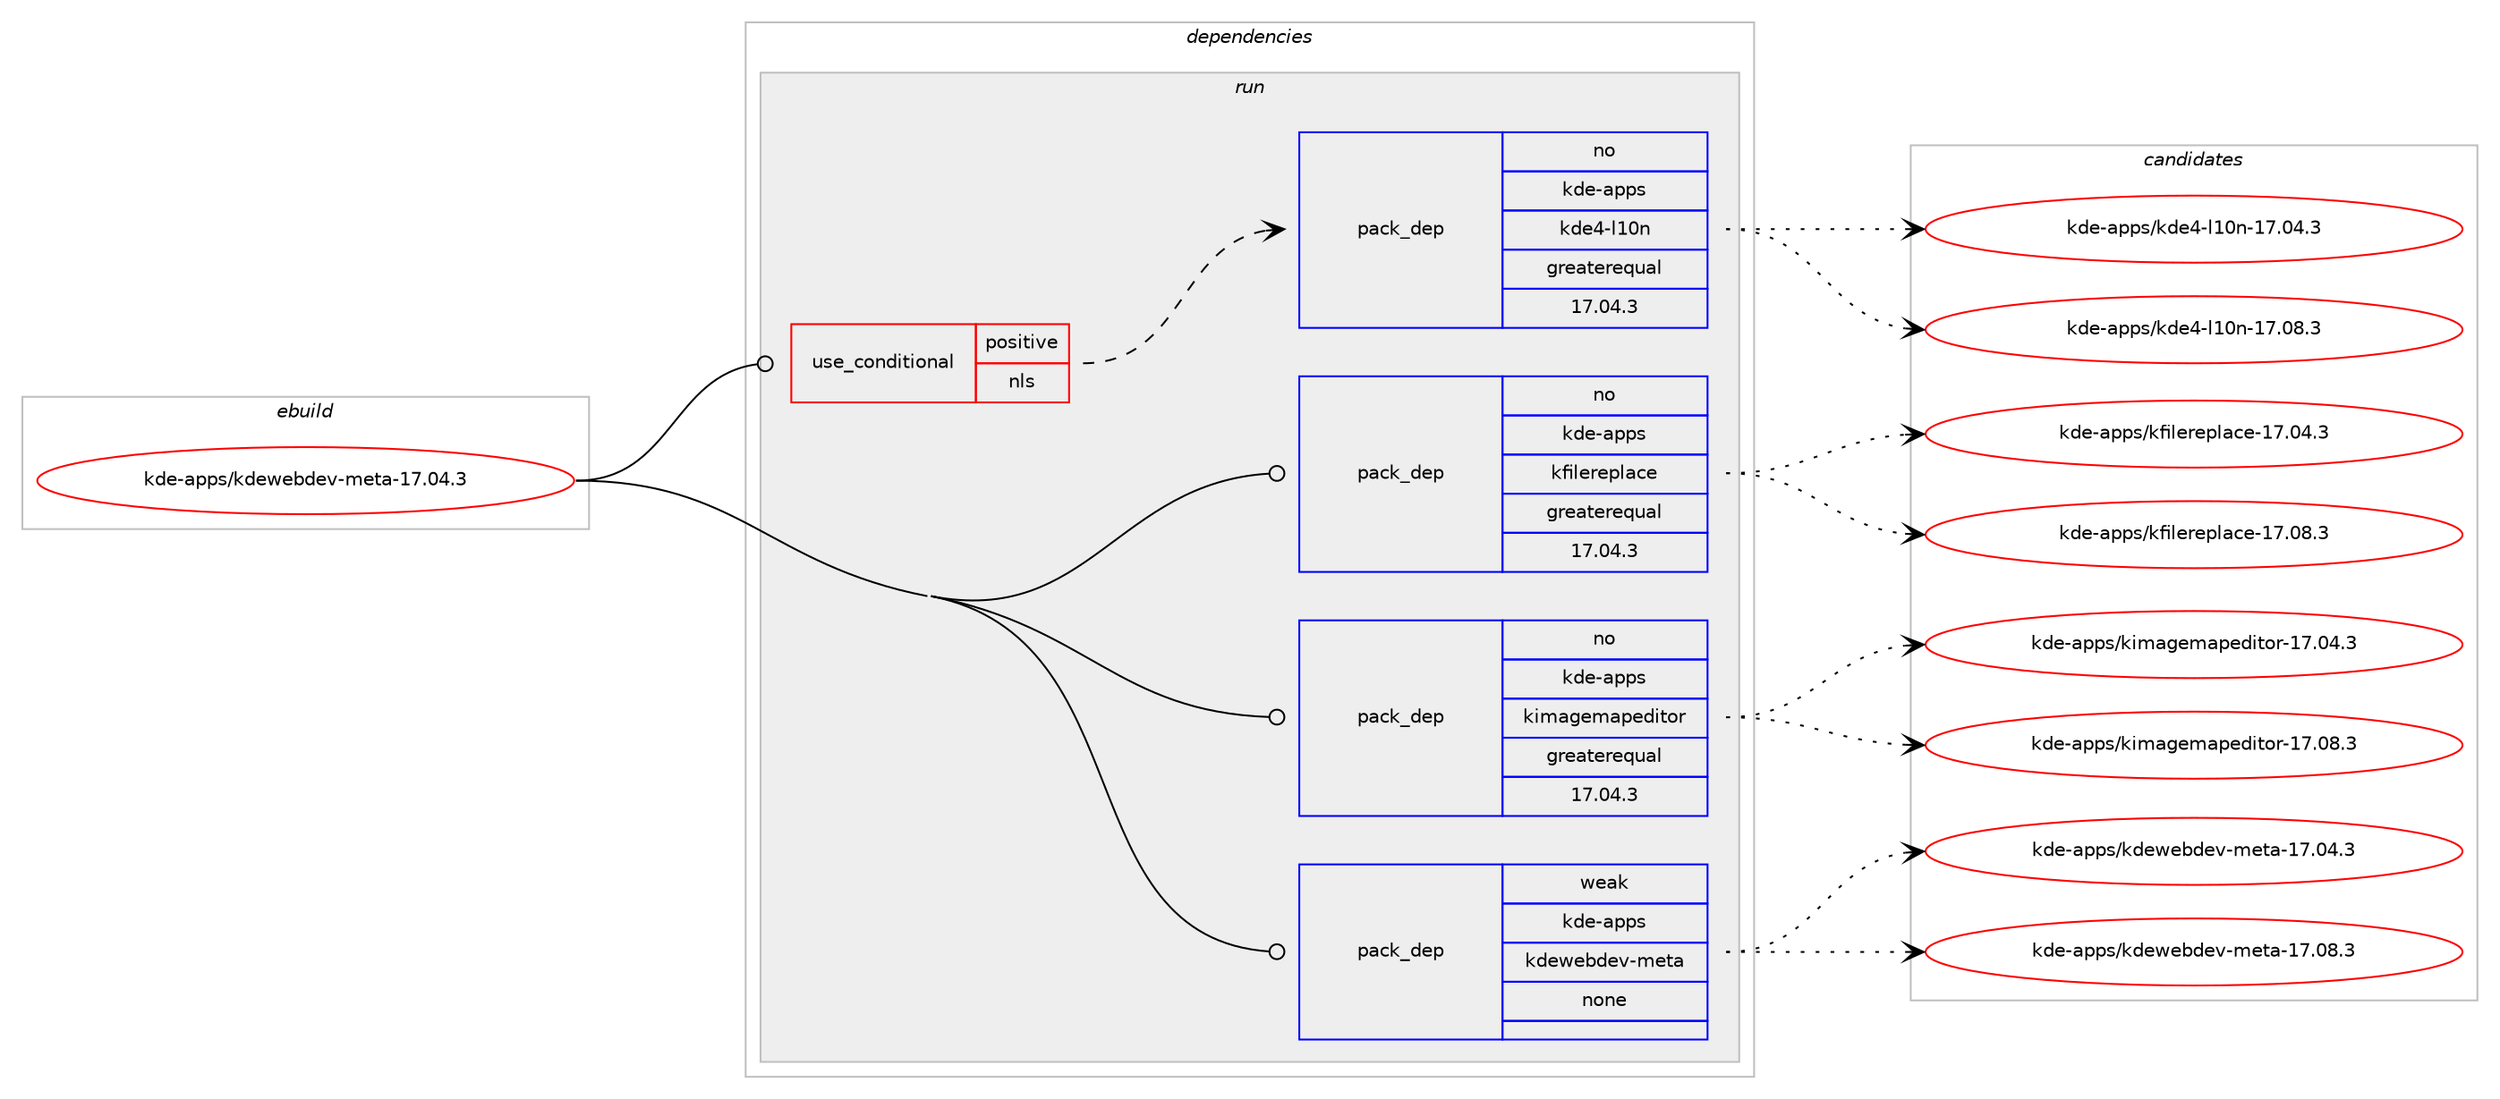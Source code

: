 digraph prolog {

# *************
# Graph options
# *************

newrank=true;
concentrate=true;
compound=true;
graph [rankdir=LR,fontname=Helvetica,fontsize=10,ranksep=1.5];#, ranksep=2.5, nodesep=0.2];
edge  [arrowhead=vee];
node  [fontname=Helvetica,fontsize=10];

# **********
# The ebuild
# **********

subgraph cluster_leftcol {
color=gray;
rank=same;
label=<<i>ebuild</i>>;
id [label="kde-apps/kdewebdev-meta-17.04.3", color=red, width=4, href="../kde-apps/kdewebdev-meta-17.04.3.svg"];
}

# ****************
# The dependencies
# ****************

subgraph cluster_midcol {
color=gray;
label=<<i>dependencies</i>>;
subgraph cluster_compile {
fillcolor="#eeeeee";
style=filled;
label=<<i>compile</i>>;
}
subgraph cluster_compileandrun {
fillcolor="#eeeeee";
style=filled;
label=<<i>compile and run</i>>;
}
subgraph cluster_run {
fillcolor="#eeeeee";
style=filled;
label=<<i>run</i>>;
subgraph cond82731 {
dependency319298 [label=<<TABLE BORDER="0" CELLBORDER="1" CELLSPACING="0" CELLPADDING="4"><TR><TD ROWSPAN="3" CELLPADDING="10">use_conditional</TD></TR><TR><TD>positive</TD></TR><TR><TD>nls</TD></TR></TABLE>>, shape=none, color=red];
subgraph pack231573 {
dependency319299 [label=<<TABLE BORDER="0" CELLBORDER="1" CELLSPACING="0" CELLPADDING="4" WIDTH="220"><TR><TD ROWSPAN="6" CELLPADDING="30">pack_dep</TD></TR><TR><TD WIDTH="110">no</TD></TR><TR><TD>kde-apps</TD></TR><TR><TD>kde4-l10n</TD></TR><TR><TD>greaterequal</TD></TR><TR><TD>17.04.3</TD></TR></TABLE>>, shape=none, color=blue];
}
dependency319298:e -> dependency319299:w [weight=20,style="dashed",arrowhead="vee"];
}
id:e -> dependency319298:w [weight=20,style="solid",arrowhead="odot"];
subgraph pack231574 {
dependency319300 [label=<<TABLE BORDER="0" CELLBORDER="1" CELLSPACING="0" CELLPADDING="4" WIDTH="220"><TR><TD ROWSPAN="6" CELLPADDING="30">pack_dep</TD></TR><TR><TD WIDTH="110">no</TD></TR><TR><TD>kde-apps</TD></TR><TR><TD>kfilereplace</TD></TR><TR><TD>greaterequal</TD></TR><TR><TD>17.04.3</TD></TR></TABLE>>, shape=none, color=blue];
}
id:e -> dependency319300:w [weight=20,style="solid",arrowhead="odot"];
subgraph pack231575 {
dependency319301 [label=<<TABLE BORDER="0" CELLBORDER="1" CELLSPACING="0" CELLPADDING="4" WIDTH="220"><TR><TD ROWSPAN="6" CELLPADDING="30">pack_dep</TD></TR><TR><TD WIDTH="110">no</TD></TR><TR><TD>kde-apps</TD></TR><TR><TD>kimagemapeditor</TD></TR><TR><TD>greaterequal</TD></TR><TR><TD>17.04.3</TD></TR></TABLE>>, shape=none, color=blue];
}
id:e -> dependency319301:w [weight=20,style="solid",arrowhead="odot"];
subgraph pack231576 {
dependency319302 [label=<<TABLE BORDER="0" CELLBORDER="1" CELLSPACING="0" CELLPADDING="4" WIDTH="220"><TR><TD ROWSPAN="6" CELLPADDING="30">pack_dep</TD></TR><TR><TD WIDTH="110">weak</TD></TR><TR><TD>kde-apps</TD></TR><TR><TD>kdewebdev-meta</TD></TR><TR><TD>none</TD></TR><TR><TD></TD></TR></TABLE>>, shape=none, color=blue];
}
id:e -> dependency319302:w [weight=20,style="solid",arrowhead="odot"];
}
}

# **************
# The candidates
# **************

subgraph cluster_choices {
rank=same;
color=gray;
label=<<i>candidates</i>>;

subgraph choice231573 {
color=black;
nodesep=1;
choice107100101459711211211547107100101524510849481104549554648524651 [label="kde-apps/kde4-l10n-17.04.3", color=red, width=4,href="../kde-apps/kde4-l10n-17.04.3.svg"];
choice107100101459711211211547107100101524510849481104549554648564651 [label="kde-apps/kde4-l10n-17.08.3", color=red, width=4,href="../kde-apps/kde4-l10n-17.08.3.svg"];
dependency319299:e -> choice107100101459711211211547107100101524510849481104549554648524651:w [style=dotted,weight="100"];
dependency319299:e -> choice107100101459711211211547107100101524510849481104549554648564651:w [style=dotted,weight="100"];
}
subgraph choice231574 {
color=black;
nodesep=1;
choice10710010145971121121154710710210510810111410111210897991014549554648524651 [label="kde-apps/kfilereplace-17.04.3", color=red, width=4,href="../kde-apps/kfilereplace-17.04.3.svg"];
choice10710010145971121121154710710210510810111410111210897991014549554648564651 [label="kde-apps/kfilereplace-17.08.3", color=red, width=4,href="../kde-apps/kfilereplace-17.08.3.svg"];
dependency319300:e -> choice10710010145971121121154710710210510810111410111210897991014549554648524651:w [style=dotted,weight="100"];
dependency319300:e -> choice10710010145971121121154710710210510810111410111210897991014549554648564651:w [style=dotted,weight="100"];
}
subgraph choice231575 {
color=black;
nodesep=1;
choice10710010145971121121154710710510997103101109971121011001051161111144549554648524651 [label="kde-apps/kimagemapeditor-17.04.3", color=red, width=4,href="../kde-apps/kimagemapeditor-17.04.3.svg"];
choice10710010145971121121154710710510997103101109971121011001051161111144549554648564651 [label="kde-apps/kimagemapeditor-17.08.3", color=red, width=4,href="../kde-apps/kimagemapeditor-17.08.3.svg"];
dependency319301:e -> choice10710010145971121121154710710510997103101109971121011001051161111144549554648524651:w [style=dotted,weight="100"];
dependency319301:e -> choice10710010145971121121154710710510997103101109971121011001051161111144549554648564651:w [style=dotted,weight="100"];
}
subgraph choice231576 {
color=black;
nodesep=1;
choice1071001014597112112115471071001011191019810010111845109101116974549554648524651 [label="kde-apps/kdewebdev-meta-17.04.3", color=red, width=4,href="../kde-apps/kdewebdev-meta-17.04.3.svg"];
choice1071001014597112112115471071001011191019810010111845109101116974549554648564651 [label="kde-apps/kdewebdev-meta-17.08.3", color=red, width=4,href="../kde-apps/kdewebdev-meta-17.08.3.svg"];
dependency319302:e -> choice1071001014597112112115471071001011191019810010111845109101116974549554648524651:w [style=dotted,weight="100"];
dependency319302:e -> choice1071001014597112112115471071001011191019810010111845109101116974549554648564651:w [style=dotted,weight="100"];
}
}

}
